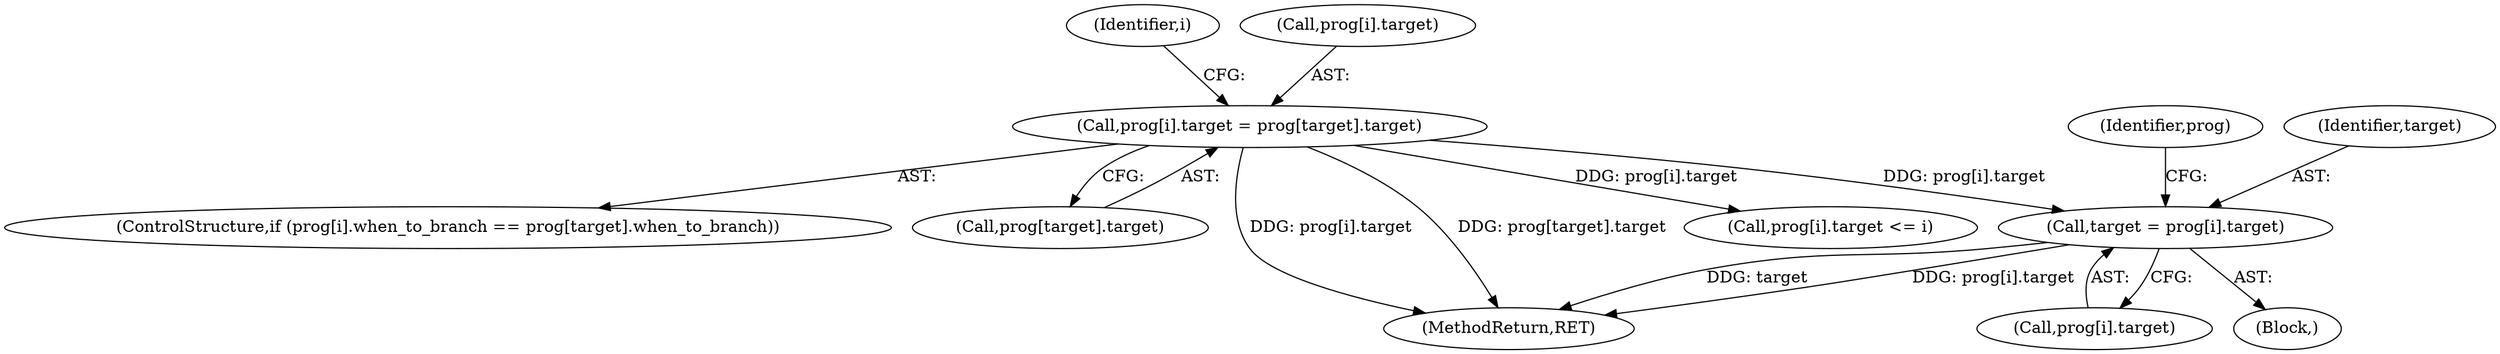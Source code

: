 digraph "0_linux_81f9c4e4177d31ced6f52a89bb70e93bfb77ca03_1@array" {
"1000541" [label="(Call,target = prog[i].target)"];
"1000560" [label="(Call,prog[i].target = prog[target].target)"];
"1000601" [label="(Call,prog[i].target <= i)"];
"1000626" [label="(MethodReturn,RET)"];
"1000538" [label="(Identifier,i)"];
"1000552" [label="(Identifier,prog)"];
"1000548" [label="(ControlStructure,if (prog[i].when_to_branch == prog[target].when_to_branch))"];
"1000543" [label="(Call,prog[i].target)"];
"1000542" [label="(Identifier,target)"];
"1000566" [label="(Call,prog[target].target)"];
"1000541" [label="(Call,target = prog[i].target)"];
"1000560" [label="(Call,prog[i].target = prog[target].target)"];
"1000539" [label="(Block,)"];
"1000561" [label="(Call,prog[i].target)"];
"1000541" -> "1000539"  [label="AST: "];
"1000541" -> "1000543"  [label="CFG: "];
"1000542" -> "1000541"  [label="AST: "];
"1000543" -> "1000541"  [label="AST: "];
"1000552" -> "1000541"  [label="CFG: "];
"1000541" -> "1000626"  [label="DDG: target"];
"1000541" -> "1000626"  [label="DDG: prog[i].target"];
"1000560" -> "1000541"  [label="DDG: prog[i].target"];
"1000560" -> "1000548"  [label="AST: "];
"1000560" -> "1000566"  [label="CFG: "];
"1000561" -> "1000560"  [label="AST: "];
"1000566" -> "1000560"  [label="AST: "];
"1000538" -> "1000560"  [label="CFG: "];
"1000560" -> "1000626"  [label="DDG: prog[target].target"];
"1000560" -> "1000626"  [label="DDG: prog[i].target"];
"1000560" -> "1000601"  [label="DDG: prog[i].target"];
}
